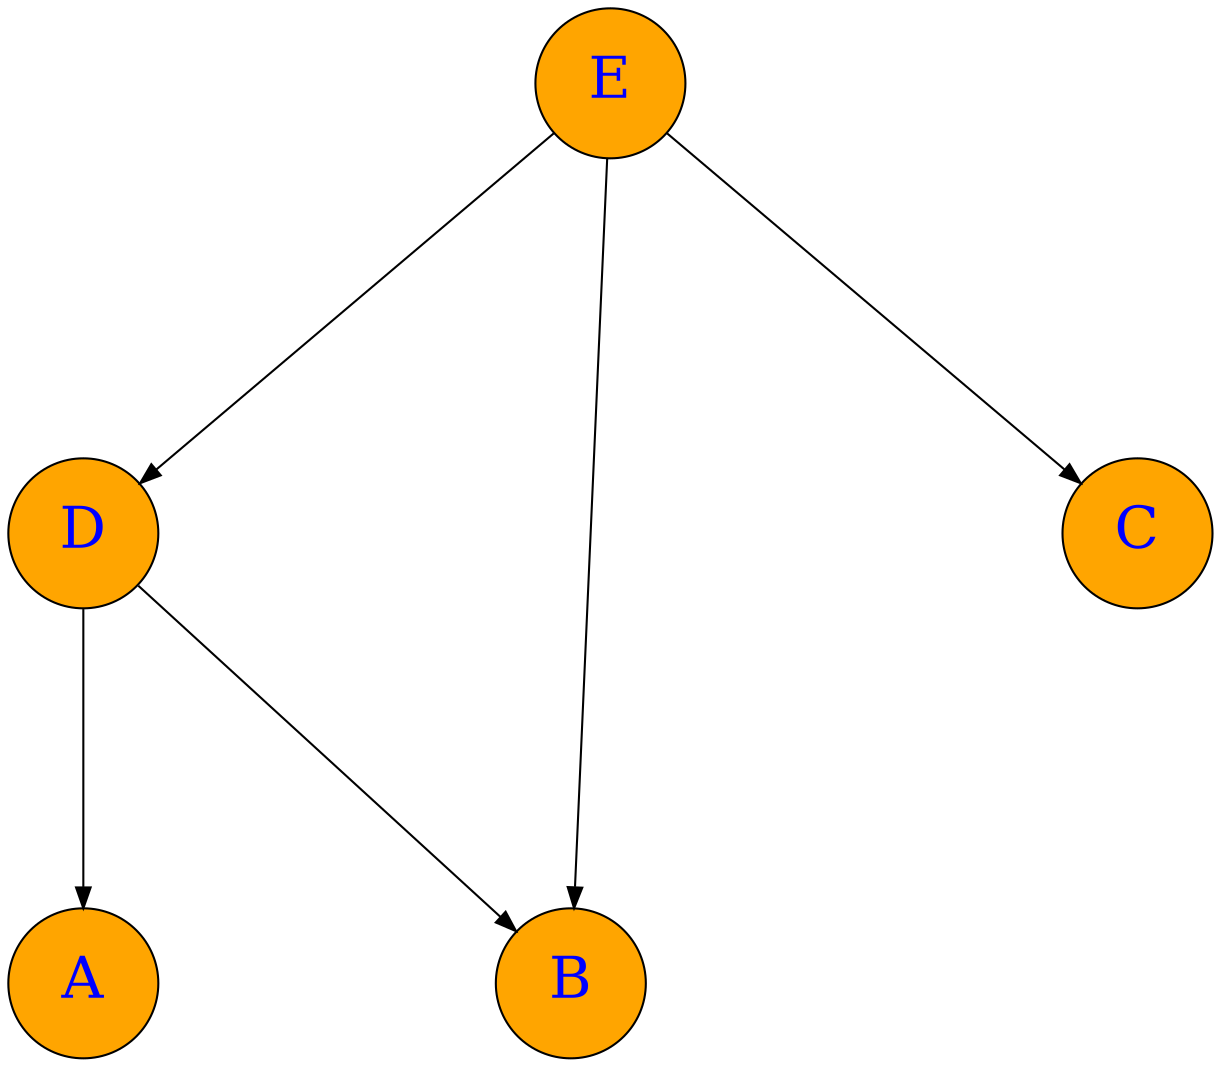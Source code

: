 digraph G {

node [margin=0 fontcolor=blue fontsize=28 width=1 shape=circle style=filled fillcolor=orange]

nodesep=2;
ranksep = 2;

E -> D 
D -> A 
D -> B 
E -> B 
E -> C 
}